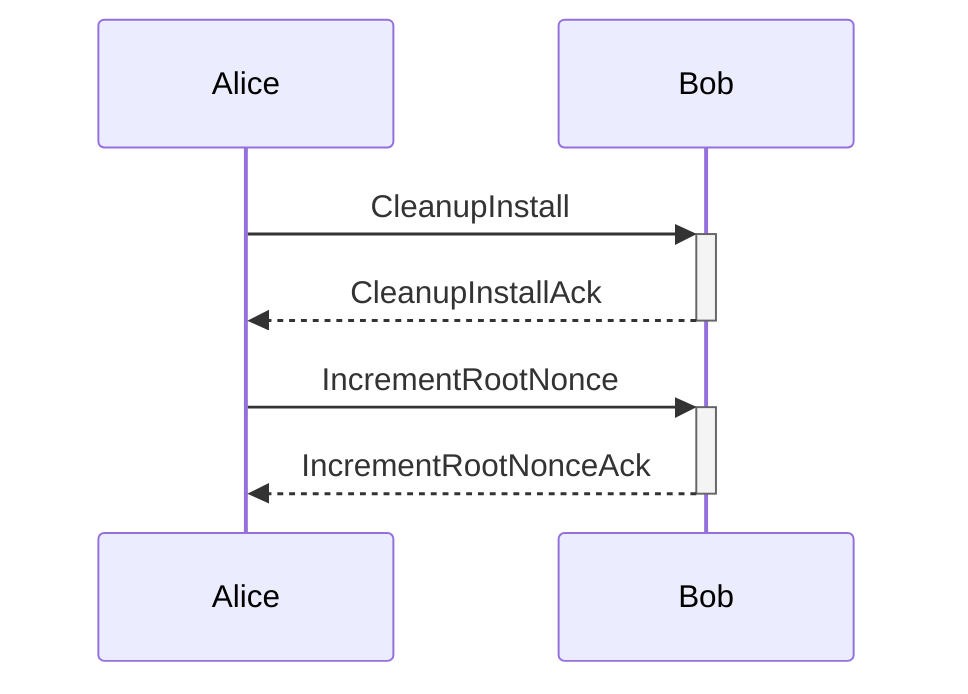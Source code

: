sequenceDiagram
    Alice->>+Bob: CleanupInstall
    Bob-->>-Alice: CleanupInstallAck
    Alice->>+Bob: IncrementRootNonce
    Bob-->>-Alice: IncrementRootNonceAck